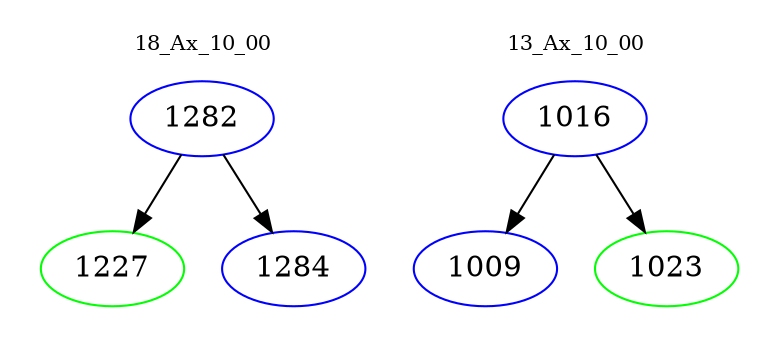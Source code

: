digraph{
subgraph cluster_0 {
color = white
label = "18_Ax_10_00";
fontsize=10;
T0_1282 [label="1282", color="blue"]
T0_1282 -> T0_1227 [color="black"]
T0_1227 [label="1227", color="green"]
T0_1282 -> T0_1284 [color="black"]
T0_1284 [label="1284", color="blue"]
}
subgraph cluster_1 {
color = white
label = "13_Ax_10_00";
fontsize=10;
T1_1016 [label="1016", color="blue"]
T1_1016 -> T1_1009 [color="black"]
T1_1009 [label="1009", color="blue"]
T1_1016 -> T1_1023 [color="black"]
T1_1023 [label="1023", color="green"]
}
}
